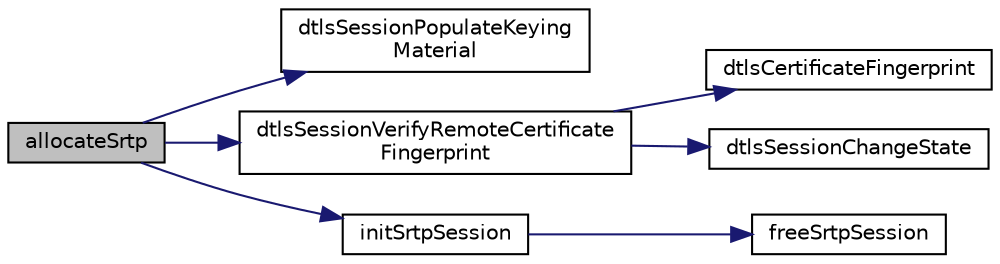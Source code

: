digraph "allocateSrtp"
{
 // LATEX_PDF_SIZE
  edge [fontname="Helvetica",fontsize="10",labelfontname="Helvetica",labelfontsize="10"];
  node [fontname="Helvetica",fontsize="10",shape=record];
  rankdir="LR";
  Node1 [label="allocateSrtp",height=0.2,width=0.4,color="black", fillcolor="grey75", style="filled", fontcolor="black",tooltip=" "];
  Node1 -> Node2 [color="midnightblue",fontsize="10",style="solid",fontname="Helvetica"];
  Node2 [label="dtlsSessionPopulateKeying\lMaterial",height=0.2,width=0.4,color="black", fillcolor="white", style="filled",URL="$Dtls_8h.html#a5dd5fea64da282f37889b28bd63a6d1f",tooltip=" "];
  Node1 -> Node3 [color="midnightblue",fontsize="10",style="solid",fontname="Helvetica"];
  Node3 [label="dtlsSessionVerifyRemoteCertificate\lFingerprint",height=0.2,width=0.4,color="black", fillcolor="white", style="filled",URL="$Dtls_8h.html#a5402cdc45e9248b9b3a718e6147dfc93",tooltip=" "];
  Node3 -> Node4 [color="midnightblue",fontsize="10",style="solid",fontname="Helvetica"];
  Node4 [label="dtlsCertificateFingerprint",height=0.2,width=0.4,color="black", fillcolor="white", style="filled",URL="$Dtls__mbedtls_8c.html#aa884d968f928d7c4d9e4a45441cef269",tooltip=" "];
  Node3 -> Node5 [color="midnightblue",fontsize="10",style="solid",fontname="Helvetica"];
  Node5 [label="dtlsSessionChangeState",height=0.2,width=0.4,color="black", fillcolor="white", style="filled",URL="$Dtls_8c.html#ac7d96e418743c4a3c14e2e766340734c",tooltip=" "];
  Node1 -> Node6 [color="midnightblue",fontsize="10",style="solid",fontname="Helvetica"];
  Node6 [label="initSrtpSession",height=0.2,width=0.4,color="black", fillcolor="white", style="filled",URL="$SrtpSession_8c.html#a8bb9447fb02c3bd23c4a849e95d9233f",tooltip=" "];
  Node6 -> Node7 [color="midnightblue",fontsize="10",style="solid",fontname="Helvetica"];
  Node7 [label="freeSrtpSession",height=0.2,width=0.4,color="black", fillcolor="white", style="filled",URL="$SrtpSession_8c.html#a2aee174624da64c0e3d5d7638cd8b196",tooltip=" "];
}
